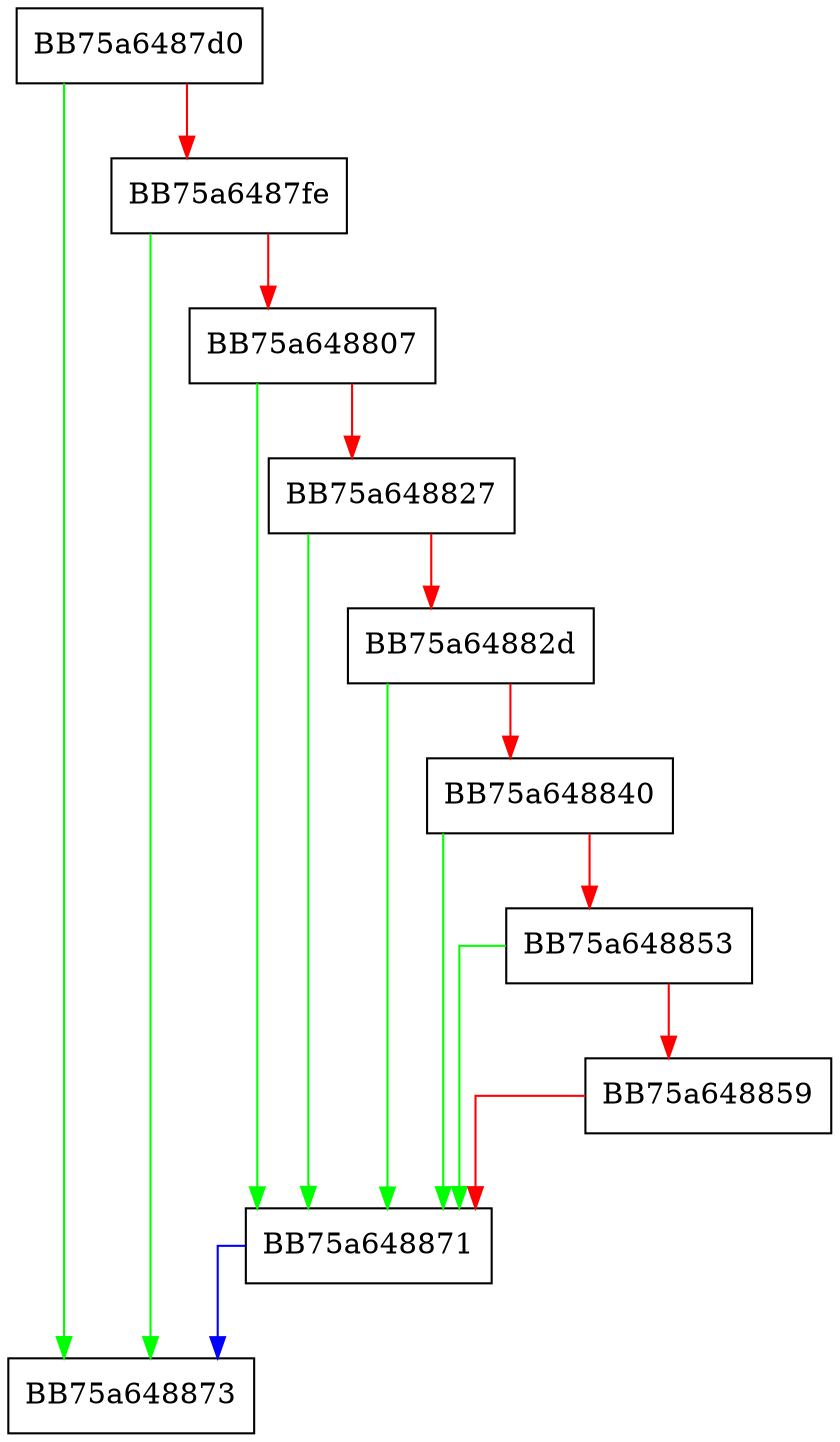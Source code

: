 digraph AddConnectionCacheInformation {
  node [shape="box"];
  graph [splines=ortho];
  BB75a6487d0 -> BB75a648873 [color="green"];
  BB75a6487d0 -> BB75a6487fe [color="red"];
  BB75a6487fe -> BB75a648873 [color="green"];
  BB75a6487fe -> BB75a648807 [color="red"];
  BB75a648807 -> BB75a648871 [color="green"];
  BB75a648807 -> BB75a648827 [color="red"];
  BB75a648827 -> BB75a648871 [color="green"];
  BB75a648827 -> BB75a64882d [color="red"];
  BB75a64882d -> BB75a648871 [color="green"];
  BB75a64882d -> BB75a648840 [color="red"];
  BB75a648840 -> BB75a648871 [color="green"];
  BB75a648840 -> BB75a648853 [color="red"];
  BB75a648853 -> BB75a648871 [color="green"];
  BB75a648853 -> BB75a648859 [color="red"];
  BB75a648859 -> BB75a648871 [color="red"];
  BB75a648871 -> BB75a648873 [color="blue"];
}